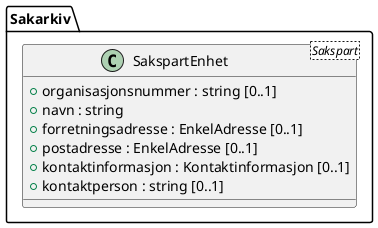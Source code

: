 @startuml
class Sakarkiv.SakspartEnhet <Sakspart> {
  +organisasjonsnummer : string [0..1]
  +navn : string
  +forretningsadresse : EnkelAdresse [0..1]
  +postadresse : EnkelAdresse [0..1]
  +kontaktinformasjon : Kontaktinformasjon [0..1]
  +kontaktperson : string [0..1]
}
@enduml

